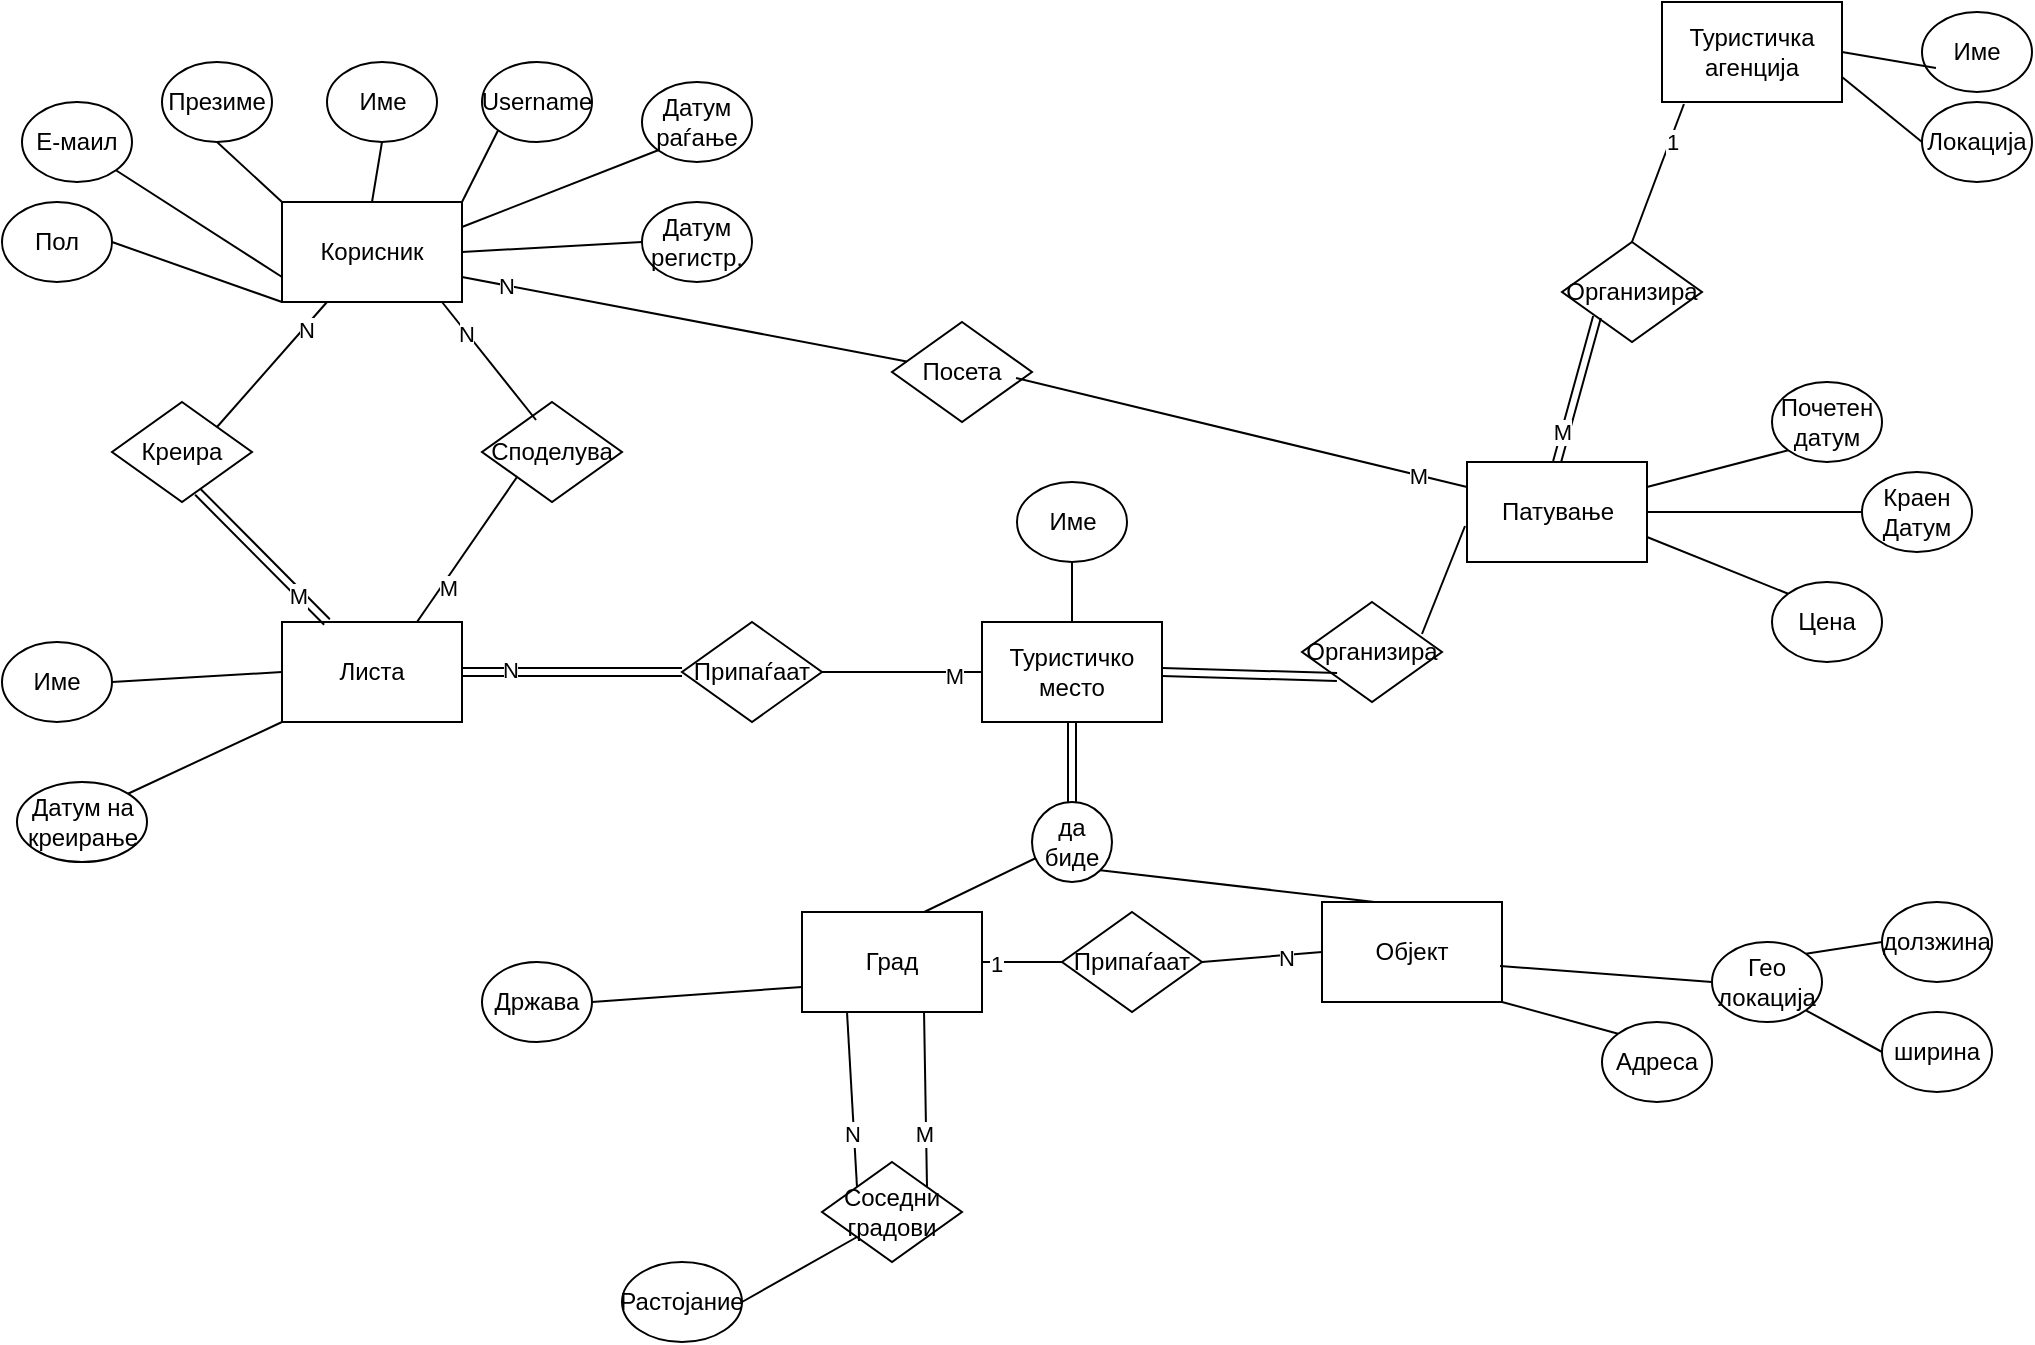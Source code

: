 <mxfile version="24.8.2">
  <diagram name="Page-1" id="xb7ROI2YWN3VlPE44QEm">
    <mxGraphModel dx="779" dy="608" grid="1" gridSize="10" guides="1" tooltips="1" connect="1" arrows="1" fold="1" page="1" pageScale="1" pageWidth="850" pageHeight="1100" math="0" shadow="0">
      <root>
        <mxCell id="0" />
        <mxCell id="1" parent="0" />
        <mxCell id="wCN2Pezj-w0rMFxSmSeM-1" value="Корисник" style="rounded=0;whiteSpace=wrap;html=1;" parent="1" vertex="1">
          <mxGeometry x="200" y="110" width="90" height="50" as="geometry" />
        </mxCell>
        <mxCell id="wCN2Pezj-w0rMFxSmSeM-2" value="" style="endArrow=none;html=1;rounded=0;exitX=0;exitY=0;exitDx=0;exitDy=0;entryX=0.5;entryY=1;entryDx=0;entryDy=0;" parent="1" source="wCN2Pezj-w0rMFxSmSeM-1" target="wCN2Pezj-w0rMFxSmSeM-10" edge="1">
          <mxGeometry width="50" height="50" relative="1" as="geometry">
            <mxPoint x="260" y="340" as="sourcePoint" />
            <mxPoint x="177" y="68.8" as="targetPoint" />
          </mxGeometry>
        </mxCell>
        <mxCell id="wCN2Pezj-w0rMFxSmSeM-5" value="Име" style="ellipse;whiteSpace=wrap;html=1;" parent="1" vertex="1">
          <mxGeometry x="222.5" y="40" width="55" height="40" as="geometry" />
        </mxCell>
        <mxCell id="wCN2Pezj-w0rMFxSmSeM-7" value="" style="endArrow=none;html=1;rounded=0;entryX=0.5;entryY=1;entryDx=0;entryDy=0;exitX=0.5;exitY=0;exitDx=0;exitDy=0;" parent="1" source="wCN2Pezj-w0rMFxSmSeM-1" target="wCN2Pezj-w0rMFxSmSeM-5" edge="1">
          <mxGeometry width="50" height="50" relative="1" as="geometry">
            <mxPoint x="260" y="340" as="sourcePoint" />
            <mxPoint x="310" y="290" as="targetPoint" />
          </mxGeometry>
        </mxCell>
        <mxCell id="wCN2Pezj-w0rMFxSmSeM-10" value="Презиме" style="ellipse;whiteSpace=wrap;html=1;" parent="1" vertex="1">
          <mxGeometry x="140" y="40" width="55" height="40" as="geometry" />
        </mxCell>
        <mxCell id="wCN2Pezj-w0rMFxSmSeM-11" value="Username" style="ellipse;whiteSpace=wrap;html=1;" parent="1" vertex="1">
          <mxGeometry x="300" y="40" width="55" height="40" as="geometry" />
        </mxCell>
        <mxCell id="wCN2Pezj-w0rMFxSmSeM-12" value="" style="endArrow=none;html=1;rounded=0;entryX=0;entryY=1;entryDx=0;entryDy=0;exitX=1;exitY=0;exitDx=0;exitDy=0;" parent="1" source="wCN2Pezj-w0rMFxSmSeM-1" target="wCN2Pezj-w0rMFxSmSeM-11" edge="1">
          <mxGeometry width="50" height="50" relative="1" as="geometry">
            <mxPoint x="560" y="340" as="sourcePoint" />
            <mxPoint x="610" y="290" as="targetPoint" />
          </mxGeometry>
        </mxCell>
        <mxCell id="wCN2Pezj-w0rMFxSmSeM-13" value="Е-маил" style="ellipse;whiteSpace=wrap;html=1;" parent="1" vertex="1">
          <mxGeometry x="70" y="60" width="55" height="40" as="geometry" />
        </mxCell>
        <mxCell id="wCN2Pezj-w0rMFxSmSeM-15" value="" style="endArrow=none;html=1;rounded=0;entryX=1;entryY=1;entryDx=0;entryDy=0;exitX=0;exitY=0.75;exitDx=0;exitDy=0;" parent="1" source="wCN2Pezj-w0rMFxSmSeM-1" target="wCN2Pezj-w0rMFxSmSeM-13" edge="1">
          <mxGeometry width="50" height="50" relative="1" as="geometry">
            <mxPoint x="560" y="340" as="sourcePoint" />
            <mxPoint x="610" y="290" as="targetPoint" />
          </mxGeometry>
        </mxCell>
        <mxCell id="wCN2Pezj-w0rMFxSmSeM-16" value="Датум раѓање" style="ellipse;whiteSpace=wrap;html=1;" parent="1" vertex="1">
          <mxGeometry x="380" y="50" width="55" height="40" as="geometry" />
        </mxCell>
        <mxCell id="wCN2Pezj-w0rMFxSmSeM-17" value="Датум регистр." style="ellipse;whiteSpace=wrap;html=1;" parent="1" vertex="1">
          <mxGeometry x="380" y="110" width="55" height="40" as="geometry" />
        </mxCell>
        <mxCell id="wCN2Pezj-w0rMFxSmSeM-18" value="" style="endArrow=none;html=1;rounded=0;entryX=0;entryY=0.5;entryDx=0;entryDy=0;exitX=1;exitY=0.5;exitDx=0;exitDy=0;" parent="1" source="wCN2Pezj-w0rMFxSmSeM-1" target="wCN2Pezj-w0rMFxSmSeM-17" edge="1">
          <mxGeometry width="50" height="50" relative="1" as="geometry">
            <mxPoint x="560" y="340" as="sourcePoint" />
            <mxPoint x="610" y="290" as="targetPoint" />
          </mxGeometry>
        </mxCell>
        <mxCell id="wCN2Pezj-w0rMFxSmSeM-19" value="" style="endArrow=none;html=1;rounded=0;entryX=0;entryY=1;entryDx=0;entryDy=0;exitX=1;exitY=0.25;exitDx=0;exitDy=0;" parent="1" source="wCN2Pezj-w0rMFxSmSeM-1" target="wCN2Pezj-w0rMFxSmSeM-16" edge="1">
          <mxGeometry width="50" height="50" relative="1" as="geometry">
            <mxPoint x="560" y="340" as="sourcePoint" />
            <mxPoint x="610" y="290" as="targetPoint" />
          </mxGeometry>
        </mxCell>
        <mxCell id="wCN2Pezj-w0rMFxSmSeM-22" value="Пол" style="ellipse;whiteSpace=wrap;html=1;" parent="1" vertex="1">
          <mxGeometry x="60" y="110" width="55" height="40" as="geometry" />
        </mxCell>
        <mxCell id="wCN2Pezj-w0rMFxSmSeM-23" value="" style="endArrow=none;html=1;rounded=0;entryX=1;entryY=0.5;entryDx=0;entryDy=0;exitX=0;exitY=1;exitDx=0;exitDy=0;" parent="1" source="wCN2Pezj-w0rMFxSmSeM-1" target="wCN2Pezj-w0rMFxSmSeM-22" edge="1">
          <mxGeometry width="50" height="50" relative="1" as="geometry">
            <mxPoint x="560" y="340" as="sourcePoint" />
            <mxPoint x="610" y="290" as="targetPoint" />
          </mxGeometry>
        </mxCell>
        <mxCell id="wCN2Pezj-w0rMFxSmSeM-25" value="Листа" style="rounded=0;whiteSpace=wrap;html=1;" parent="1" vertex="1">
          <mxGeometry x="200" y="320" width="90" height="50" as="geometry" />
        </mxCell>
        <mxCell id="wCN2Pezj-w0rMFxSmSeM-26" value="Име" style="ellipse;whiteSpace=wrap;html=1;" parent="1" vertex="1">
          <mxGeometry x="60" y="330" width="55" height="40" as="geometry" />
        </mxCell>
        <mxCell id="wCN2Pezj-w0rMFxSmSeM-27" value="Датум на креирање" style="ellipse;whiteSpace=wrap;html=1;" parent="1" vertex="1">
          <mxGeometry x="67.5" y="400" width="65" height="40" as="geometry" />
        </mxCell>
        <mxCell id="wCN2Pezj-w0rMFxSmSeM-28" value="" style="endArrow=none;html=1;rounded=0;entryX=1;entryY=0.5;entryDx=0;entryDy=0;exitX=0;exitY=0.5;exitDx=0;exitDy=0;" parent="1" source="wCN2Pezj-w0rMFxSmSeM-25" target="wCN2Pezj-w0rMFxSmSeM-26" edge="1">
          <mxGeometry width="50" height="50" relative="1" as="geometry">
            <mxPoint x="560" y="330" as="sourcePoint" />
            <mxPoint x="610" y="280" as="targetPoint" />
          </mxGeometry>
        </mxCell>
        <mxCell id="wCN2Pezj-w0rMFxSmSeM-29" value="" style="endArrow=none;html=1;rounded=0;entryX=1;entryY=0;entryDx=0;entryDy=0;exitX=0;exitY=1;exitDx=0;exitDy=0;" parent="1" source="wCN2Pezj-w0rMFxSmSeM-25" target="wCN2Pezj-w0rMFxSmSeM-27" edge="1">
          <mxGeometry width="50" height="50" relative="1" as="geometry">
            <mxPoint x="210" y="315" as="sourcePoint" />
            <mxPoint x="97" y="326" as="targetPoint" />
          </mxGeometry>
        </mxCell>
        <mxCell id="wCN2Pezj-w0rMFxSmSeM-32" value="Креира" style="rhombus;whiteSpace=wrap;html=1;" parent="1" vertex="1">
          <mxGeometry x="115" y="210" width="70" height="50" as="geometry" />
        </mxCell>
        <mxCell id="wCN2Pezj-w0rMFxSmSeM-33" value="Споделува" style="rhombus;whiteSpace=wrap;html=1;" parent="1" vertex="1">
          <mxGeometry x="300" y="210" width="70" height="50" as="geometry" />
        </mxCell>
        <mxCell id="YcUPPbPRCtys39ClF-XO-22" value="" style="endArrow=none;html=1;rounded=0;exitX=0.386;exitY=0.18;exitDx=0;exitDy=0;exitPerimeter=0;" edge="1" parent="1" source="wCN2Pezj-w0rMFxSmSeM-33">
          <mxGeometry relative="1" as="geometry">
            <mxPoint x="510" y="310" as="sourcePoint" />
            <mxPoint x="280" y="160" as="targetPoint" />
          </mxGeometry>
        </mxCell>
        <mxCell id="YcUPPbPRCtys39ClF-XO-31" value="N" style="edgeLabel;html=1;align=center;verticalAlign=middle;resizable=0;points=[];" vertex="1" connectable="0" parent="YcUPPbPRCtys39ClF-XO-22">
          <mxGeometry x="0.487" y="1" relative="1" as="geometry">
            <mxPoint as="offset" />
          </mxGeometry>
        </mxCell>
        <mxCell id="YcUPPbPRCtys39ClF-XO-25" value="" style="endArrow=none;html=1;rounded=0;exitX=1;exitY=0;exitDx=0;exitDy=0;entryX=0.25;entryY=1;entryDx=0;entryDy=0;" edge="1" parent="1" source="wCN2Pezj-w0rMFxSmSeM-32" target="wCN2Pezj-w0rMFxSmSeM-1">
          <mxGeometry relative="1" as="geometry">
            <mxPoint x="510" y="310" as="sourcePoint" />
            <mxPoint x="670" y="310" as="targetPoint" />
          </mxGeometry>
        </mxCell>
        <mxCell id="YcUPPbPRCtys39ClF-XO-32" value="N" style="edgeLabel;html=1;align=center;verticalAlign=middle;resizable=0;points=[];" vertex="1" connectable="0" parent="YcUPPbPRCtys39ClF-XO-25">
          <mxGeometry x="0.581" y="-1" relative="1" as="geometry">
            <mxPoint as="offset" />
          </mxGeometry>
        </mxCell>
        <mxCell id="YcUPPbPRCtys39ClF-XO-33" value="" style="shape=link;html=1;rounded=0;exitX=0.614;exitY=0.9;exitDx=0;exitDy=0;exitPerimeter=0;entryX=0.25;entryY=0;entryDx=0;entryDy=0;" edge="1" parent="1" source="wCN2Pezj-w0rMFxSmSeM-32" target="wCN2Pezj-w0rMFxSmSeM-25">
          <mxGeometry relative="1" as="geometry">
            <mxPoint x="510" y="310" as="sourcePoint" />
            <mxPoint x="670" y="310" as="targetPoint" />
          </mxGeometry>
        </mxCell>
        <mxCell id="YcUPPbPRCtys39ClF-XO-35" value="M" style="edgeLabel;html=1;align=center;verticalAlign=middle;resizable=0;points=[];" vertex="1" connectable="0" parent="YcUPPbPRCtys39ClF-XO-33">
          <mxGeometry x="0.575" y="-1" relative="1" as="geometry">
            <mxPoint as="offset" />
          </mxGeometry>
        </mxCell>
        <mxCell id="YcUPPbPRCtys39ClF-XO-36" value="" style="endArrow=none;html=1;rounded=0;exitX=0;exitY=1;exitDx=0;exitDy=0;entryX=0.75;entryY=0;entryDx=0;entryDy=0;" edge="1" parent="1" source="wCN2Pezj-w0rMFxSmSeM-33" target="wCN2Pezj-w0rMFxSmSeM-25">
          <mxGeometry relative="1" as="geometry">
            <mxPoint x="510" y="310" as="sourcePoint" />
            <mxPoint x="670" y="310" as="targetPoint" />
          </mxGeometry>
        </mxCell>
        <mxCell id="YcUPPbPRCtys39ClF-XO-38" value="M" style="edgeLabel;html=1;align=center;verticalAlign=middle;resizable=0;points=[];" vertex="1" connectable="0" parent="YcUPPbPRCtys39ClF-XO-36">
          <mxGeometry x="0.464" y="3" relative="1" as="geometry">
            <mxPoint x="-1" as="offset" />
          </mxGeometry>
        </mxCell>
        <mxCell id="YcUPPbPRCtys39ClF-XO-39" value="Туристичко место" style="rounded=0;whiteSpace=wrap;html=1;" vertex="1" parent="1">
          <mxGeometry x="550" y="320" width="90" height="50" as="geometry" />
        </mxCell>
        <mxCell id="YcUPPbPRCtys39ClF-XO-40" value="" style="shape=link;html=1;rounded=0;entryX=0.5;entryY=1;entryDx=0;entryDy=0;exitX=0.5;exitY=0;exitDx=0;exitDy=0;" edge="1" parent="1" source="YcUPPbPRCtys39ClF-XO-43" target="YcUPPbPRCtys39ClF-XO-39">
          <mxGeometry relative="1" as="geometry">
            <mxPoint x="655" y="450" as="sourcePoint" />
            <mxPoint x="670" y="310" as="targetPoint" />
          </mxGeometry>
        </mxCell>
        <mxCell id="YcUPPbPRCtys39ClF-XO-43" value="да биде" style="ellipse;whiteSpace=wrap;html=1;align=center;" vertex="1" parent="1">
          <mxGeometry x="575" y="410" width="40" height="40" as="geometry" />
        </mxCell>
        <mxCell id="YcUPPbPRCtys39ClF-XO-44" value="" style="endArrow=none;html=1;rounded=0;entryX=0.05;entryY=0.7;entryDx=0;entryDy=0;entryPerimeter=0;exitX=0.633;exitY=0.04;exitDx=0;exitDy=0;exitPerimeter=0;" edge="1" parent="1" source="YcUPPbPRCtys39ClF-XO-51" target="YcUPPbPRCtys39ClF-XO-43">
          <mxGeometry relative="1" as="geometry">
            <mxPoint x="557.5" y="470" as="sourcePoint" />
            <mxPoint x="670" y="410" as="targetPoint" />
          </mxGeometry>
        </mxCell>
        <mxCell id="YcUPPbPRCtys39ClF-XO-47" value="" style="endArrow=none;html=1;rounded=0;entryX=1;entryY=1;entryDx=0;entryDy=0;exitX=0.389;exitY=0.02;exitDx=0;exitDy=0;exitPerimeter=0;" edge="1" parent="1" source="YcUPPbPRCtys39ClF-XO-52" target="YcUPPbPRCtys39ClF-XO-43">
          <mxGeometry relative="1" as="geometry">
            <mxPoint x="738.234" y="475.729" as="sourcePoint" />
            <mxPoint x="647" y="448" as="targetPoint" />
          </mxGeometry>
        </mxCell>
        <mxCell id="YcUPPbPRCtys39ClF-XO-49" value="Адреса" style="ellipse;whiteSpace=wrap;html=1;" vertex="1" parent="1">
          <mxGeometry x="860" y="520" width="55" height="40" as="geometry" />
        </mxCell>
        <mxCell id="YcUPPbPRCtys39ClF-XO-50" value="Гео локација" style="ellipse;whiteSpace=wrap;html=1;" vertex="1" parent="1">
          <mxGeometry x="915" y="480" width="55" height="40" as="geometry" />
        </mxCell>
        <mxCell id="YcUPPbPRCtys39ClF-XO-51" value="Град" style="rounded=0;whiteSpace=wrap;html=1;" vertex="1" parent="1">
          <mxGeometry x="460" y="465" width="90" height="50" as="geometry" />
        </mxCell>
        <mxCell id="YcUPPbPRCtys39ClF-XO-52" value="Објект" style="rounded=0;whiteSpace=wrap;html=1;" vertex="1" parent="1">
          <mxGeometry x="720" y="460" width="90" height="50" as="geometry" />
        </mxCell>
        <mxCell id="YcUPPbPRCtys39ClF-XO-54" value="" style="endArrow=none;html=1;rounded=0;entryX=1;entryY=1;entryDx=0;entryDy=0;exitX=0;exitY=0;exitDx=0;exitDy=0;" edge="1" parent="1" source="YcUPPbPRCtys39ClF-XO-49" target="YcUPPbPRCtys39ClF-XO-52">
          <mxGeometry relative="1" as="geometry">
            <mxPoint x="786" y="484" as="sourcePoint" />
            <mxPoint x="689" y="464" as="targetPoint" />
          </mxGeometry>
        </mxCell>
        <mxCell id="YcUPPbPRCtys39ClF-XO-55" value="" style="endArrow=none;html=1;rounded=0;entryX=0;entryY=0.5;entryDx=0;entryDy=0;exitX=0.989;exitY=0.64;exitDx=0;exitDy=0;exitPerimeter=0;" edge="1" parent="1" source="YcUPPbPRCtys39ClF-XO-52" target="YcUPPbPRCtys39ClF-XO-50">
          <mxGeometry relative="1" as="geometry">
            <mxPoint x="796" y="494" as="sourcePoint" />
            <mxPoint x="699" y="474" as="targetPoint" />
          </mxGeometry>
        </mxCell>
        <mxCell id="YcUPPbPRCtys39ClF-XO-56" value="" style="endArrow=none;html=1;rounded=0;exitX=1;exitY=0;exitDx=0;exitDy=0;entryX=0;entryY=0.5;entryDx=0;entryDy=0;" edge="1" parent="1" source="YcUPPbPRCtys39ClF-XO-50" target="YcUPPbPRCtys39ClF-XO-58">
          <mxGeometry relative="1" as="geometry">
            <mxPoint x="806" y="504" as="sourcePoint" />
            <mxPoint x="1010" y="480" as="targetPoint" />
          </mxGeometry>
        </mxCell>
        <mxCell id="YcUPPbPRCtys39ClF-XO-57" value="" style="endArrow=none;html=1;rounded=0;exitX=1;exitY=1;exitDx=0;exitDy=0;entryX=0;entryY=0.5;entryDx=0;entryDy=0;" edge="1" parent="1" source="YcUPPbPRCtys39ClF-XO-50" target="YcUPPbPRCtys39ClF-XO-59">
          <mxGeometry relative="1" as="geometry">
            <mxPoint x="816" y="514" as="sourcePoint" />
            <mxPoint x="1000" y="550" as="targetPoint" />
          </mxGeometry>
        </mxCell>
        <mxCell id="YcUPPbPRCtys39ClF-XO-58" value="долзжина" style="ellipse;whiteSpace=wrap;html=1;" vertex="1" parent="1">
          <mxGeometry x="1000" y="460" width="55" height="40" as="geometry" />
        </mxCell>
        <mxCell id="YcUPPbPRCtys39ClF-XO-59" value="ширина" style="ellipse;whiteSpace=wrap;html=1;" vertex="1" parent="1">
          <mxGeometry x="1000" y="515" width="55" height="40" as="geometry" />
        </mxCell>
        <mxCell id="YcUPPbPRCtys39ClF-XO-62" value="Држава" style="ellipse;whiteSpace=wrap;html=1;" vertex="1" parent="1">
          <mxGeometry x="300" y="490" width="55" height="40" as="geometry" />
        </mxCell>
        <mxCell id="YcUPPbPRCtys39ClF-XO-63" value="Припаѓаат" style="rhombus;whiteSpace=wrap;html=1;" vertex="1" parent="1">
          <mxGeometry x="590" y="465" width="70" height="50" as="geometry" />
        </mxCell>
        <mxCell id="YcUPPbPRCtys39ClF-XO-64" value="" style="endArrow=none;html=1;rounded=0;exitX=1;exitY=0.5;exitDx=0;exitDy=0;entryX=0;entryY=0.5;entryDx=0;entryDy=0;" edge="1" parent="1" source="YcUPPbPRCtys39ClF-XO-63" target="YcUPPbPRCtys39ClF-XO-52">
          <mxGeometry relative="1" as="geometry">
            <mxPoint x="510" y="420" as="sourcePoint" />
            <mxPoint x="670" y="420" as="targetPoint" />
          </mxGeometry>
        </mxCell>
        <mxCell id="YcUPPbPRCtys39ClF-XO-66" value="N" style="edgeLabel;html=1;align=center;verticalAlign=middle;resizable=0;points=[];" vertex="1" connectable="0" parent="YcUPPbPRCtys39ClF-XO-64">
          <mxGeometry x="0.397" y="-1" relative="1" as="geometry">
            <mxPoint as="offset" />
          </mxGeometry>
        </mxCell>
        <mxCell id="YcUPPbPRCtys39ClF-XO-67" value="" style="endArrow=none;html=1;rounded=0;exitX=1;exitY=0.5;exitDx=0;exitDy=0;entryX=0;entryY=0.5;entryDx=0;entryDy=0;" edge="1" parent="1" source="YcUPPbPRCtys39ClF-XO-51" target="YcUPPbPRCtys39ClF-XO-63">
          <mxGeometry relative="1" as="geometry">
            <mxPoint x="510" y="420" as="sourcePoint" />
            <mxPoint x="670" y="420" as="targetPoint" />
          </mxGeometry>
        </mxCell>
        <mxCell id="YcUPPbPRCtys39ClF-XO-68" value="1" style="edgeLabel;html=1;align=center;verticalAlign=middle;resizable=0;points=[];" vertex="1" connectable="0" parent="YcUPPbPRCtys39ClF-XO-67">
          <mxGeometry x="-0.65" y="-1" relative="1" as="geometry">
            <mxPoint as="offset" />
          </mxGeometry>
        </mxCell>
        <mxCell id="YcUPPbPRCtys39ClF-XO-69" value="" style="endArrow=none;html=1;rounded=0;exitX=0.25;exitY=1;exitDx=0;exitDy=0;entryX=0;entryY=0;entryDx=0;entryDy=0;" edge="1" parent="1" source="YcUPPbPRCtys39ClF-XO-51" target="YcUPPbPRCtys39ClF-XO-73">
          <mxGeometry relative="1" as="geometry">
            <mxPoint x="710" y="500" as="sourcePoint" />
            <mxPoint x="483" y="580" as="targetPoint" />
          </mxGeometry>
        </mxCell>
        <mxCell id="YcUPPbPRCtys39ClF-XO-70" value="N" style="edgeLabel;html=1;align=center;verticalAlign=middle;resizable=0;points=[];" vertex="1" connectable="0" parent="YcUPPbPRCtys39ClF-XO-69">
          <mxGeometry x="0.397" y="-1" relative="1" as="geometry">
            <mxPoint as="offset" />
          </mxGeometry>
        </mxCell>
        <mxCell id="YcUPPbPRCtys39ClF-XO-71" value="" style="endArrow=none;html=1;rounded=0;exitX=0.678;exitY=1;exitDx=0;exitDy=0;exitPerimeter=0;entryX=1;entryY=0;entryDx=0;entryDy=0;" edge="1" parent="1" source="YcUPPbPRCtys39ClF-XO-51" target="YcUPPbPRCtys39ClF-XO-73">
          <mxGeometry relative="1" as="geometry">
            <mxPoint x="720" y="510" as="sourcePoint" />
            <mxPoint x="521" y="590" as="targetPoint" />
          </mxGeometry>
        </mxCell>
        <mxCell id="YcUPPbPRCtys39ClF-XO-72" value="M" style="edgeLabel;html=1;align=center;verticalAlign=middle;resizable=0;points=[];" vertex="1" connectable="0" parent="YcUPPbPRCtys39ClF-XO-71">
          <mxGeometry x="0.397" y="-1" relative="1" as="geometry">
            <mxPoint as="offset" />
          </mxGeometry>
        </mxCell>
        <mxCell id="YcUPPbPRCtys39ClF-XO-73" value="Соседни градови" style="rhombus;whiteSpace=wrap;html=1;" vertex="1" parent="1">
          <mxGeometry x="470" y="590" width="70" height="50" as="geometry" />
        </mxCell>
        <mxCell id="YcUPPbPRCtys39ClF-XO-74" value="Растојание" style="ellipse;whiteSpace=wrap;html=1;" vertex="1" parent="1">
          <mxGeometry x="370" y="640" width="60" height="40" as="geometry" />
        </mxCell>
        <mxCell id="YcUPPbPRCtys39ClF-XO-76" value="" style="endArrow=none;html=1;rounded=0;entryX=0;entryY=0.75;entryDx=0;entryDy=0;exitX=1;exitY=0.5;exitDx=0;exitDy=0;" edge="1" parent="1" source="YcUPPbPRCtys39ClF-XO-62" target="YcUPPbPRCtys39ClF-XO-51">
          <mxGeometry width="50" height="50" relative="1" as="geometry">
            <mxPoint x="220" y="365" as="sourcePoint" />
            <mxPoint x="135" y="370" as="targetPoint" />
          </mxGeometry>
        </mxCell>
        <mxCell id="YcUPPbPRCtys39ClF-XO-77" value="" style="endArrow=none;html=1;rounded=0;entryX=1;entryY=0.5;entryDx=0;entryDy=0;exitX=0;exitY=1;exitDx=0;exitDy=0;" edge="1" parent="1" source="YcUPPbPRCtys39ClF-XO-73" target="YcUPPbPRCtys39ClF-XO-74">
          <mxGeometry width="50" height="50" relative="1" as="geometry">
            <mxPoint x="230" y="375" as="sourcePoint" />
            <mxPoint x="145" y="380" as="targetPoint" />
          </mxGeometry>
        </mxCell>
        <mxCell id="YcUPPbPRCtys39ClF-XO-78" value="Припаѓаат" style="rhombus;whiteSpace=wrap;html=1;" vertex="1" parent="1">
          <mxGeometry x="400" y="320" width="70" height="50" as="geometry" />
        </mxCell>
        <mxCell id="YcUPPbPRCtys39ClF-XO-79" value="" style="shape=link;html=1;rounded=0;exitX=0;exitY=0.5;exitDx=0;exitDy=0;entryX=1;entryY=0.5;entryDx=0;entryDy=0;" edge="1" parent="1" source="YcUPPbPRCtys39ClF-XO-78" target="wCN2Pezj-w0rMFxSmSeM-25">
          <mxGeometry relative="1" as="geometry">
            <mxPoint x="168" y="265" as="sourcePoint" />
            <mxPoint x="233" y="330" as="targetPoint" />
          </mxGeometry>
        </mxCell>
        <mxCell id="YcUPPbPRCtys39ClF-XO-80" value="N" style="edgeLabel;html=1;align=center;verticalAlign=middle;resizable=0;points=[];" vertex="1" connectable="0" parent="YcUPPbPRCtys39ClF-XO-79">
          <mxGeometry x="0.575" y="-1" relative="1" as="geometry">
            <mxPoint as="offset" />
          </mxGeometry>
        </mxCell>
        <mxCell id="YcUPPbPRCtys39ClF-XO-81" value="" style="endArrow=none;html=1;rounded=0;exitX=0;exitY=0.5;exitDx=0;exitDy=0;entryX=1;entryY=0.5;entryDx=0;entryDy=0;" edge="1" parent="1" source="YcUPPbPRCtys39ClF-XO-39" target="YcUPPbPRCtys39ClF-XO-78">
          <mxGeometry relative="1" as="geometry">
            <mxPoint x="328" y="258" as="sourcePoint" />
            <mxPoint x="278" y="330" as="targetPoint" />
          </mxGeometry>
        </mxCell>
        <mxCell id="YcUPPbPRCtys39ClF-XO-83" value="M" style="edgeLabel;html=1;align=center;verticalAlign=middle;resizable=0;points=[];" vertex="1" connectable="0" parent="YcUPPbPRCtys39ClF-XO-81">
          <mxGeometry x="-0.643" y="2" relative="1" as="geometry">
            <mxPoint as="offset" />
          </mxGeometry>
        </mxCell>
        <mxCell id="YcUPPbPRCtys39ClF-XO-84" value="Туристичка агенција" style="rounded=0;whiteSpace=wrap;html=1;" vertex="1" parent="1">
          <mxGeometry x="890" y="10" width="90" height="50" as="geometry" />
        </mxCell>
        <mxCell id="YcUPPbPRCtys39ClF-XO-85" value="Име" style="ellipse;whiteSpace=wrap;html=1;" vertex="1" parent="1">
          <mxGeometry x="1020" y="15" width="55" height="40" as="geometry" />
        </mxCell>
        <mxCell id="YcUPPbPRCtys39ClF-XO-86" value="Локација" style="ellipse;whiteSpace=wrap;html=1;" vertex="1" parent="1">
          <mxGeometry x="1020" y="60" width="55" height="40" as="geometry" />
        </mxCell>
        <mxCell id="YcUPPbPRCtys39ClF-XO-87" value="" style="endArrow=none;html=1;rounded=0;entryX=0.127;entryY=0.7;entryDx=0;entryDy=0;exitX=1;exitY=0.5;exitDx=0;exitDy=0;entryPerimeter=0;" edge="1" parent="1" source="YcUPPbPRCtys39ClF-XO-84" target="YcUPPbPRCtys39ClF-XO-85">
          <mxGeometry width="50" height="50" relative="1" as="geometry">
            <mxPoint x="300" y="120" as="sourcePoint" />
            <mxPoint x="318" y="84" as="targetPoint" />
          </mxGeometry>
        </mxCell>
        <mxCell id="YcUPPbPRCtys39ClF-XO-88" value="" style="endArrow=none;html=1;rounded=0;entryX=0;entryY=0.5;entryDx=0;entryDy=0;exitX=1;exitY=0.75;exitDx=0;exitDy=0;" edge="1" parent="1" source="YcUPPbPRCtys39ClF-XO-84" target="YcUPPbPRCtys39ClF-XO-86">
          <mxGeometry width="50" height="50" relative="1" as="geometry">
            <mxPoint x="965" y="105" as="sourcePoint" />
            <mxPoint x="1000" y="70" as="targetPoint" />
          </mxGeometry>
        </mxCell>
        <mxCell id="YcUPPbPRCtys39ClF-XO-90" value="Организира" style="rhombus;whiteSpace=wrap;html=1;" vertex="1" parent="1">
          <mxGeometry x="840" y="130" width="70" height="50" as="geometry" />
        </mxCell>
        <mxCell id="YcUPPbPRCtys39ClF-XO-91" value="" style="shape=link;html=1;rounded=0;exitX=0;exitY=1;exitDx=0;exitDy=0;entryX=0.5;entryY=0;entryDx=0;entryDy=0;" edge="1" parent="1" source="YcUPPbPRCtys39ClF-XO-90" target="YcUPPbPRCtys39ClF-XO-95">
          <mxGeometry relative="1" as="geometry">
            <mxPoint x="410" y="355" as="sourcePoint" />
            <mxPoint x="300" y="355" as="targetPoint" />
          </mxGeometry>
        </mxCell>
        <mxCell id="YcUPPbPRCtys39ClF-XO-97" value="М" style="edgeLabel;html=1;align=center;verticalAlign=middle;resizable=0;points=[];" vertex="1" connectable="0" parent="YcUPPbPRCtys39ClF-XO-91">
          <mxGeometry x="0.598" y="-2" relative="1" as="geometry">
            <mxPoint as="offset" />
          </mxGeometry>
        </mxCell>
        <mxCell id="YcUPPbPRCtys39ClF-XO-93" value="" style="endArrow=none;html=1;rounded=0;entryX=0.122;entryY=1.02;entryDx=0;entryDy=0;entryPerimeter=0;exitX=0.5;exitY=0;exitDx=0;exitDy=0;" edge="1" parent="1" source="YcUPPbPRCtys39ClF-XO-90" target="YcUPPbPRCtys39ClF-XO-84">
          <mxGeometry relative="1" as="geometry">
            <mxPoint x="893" y="143" as="sourcePoint" />
            <mxPoint x="480" y="355" as="targetPoint" />
          </mxGeometry>
        </mxCell>
        <mxCell id="YcUPPbPRCtys39ClF-XO-96" value="1" style="edgeLabel;html=1;align=center;verticalAlign=middle;resizable=0;points=[];" vertex="1" connectable="0" parent="YcUPPbPRCtys39ClF-XO-93">
          <mxGeometry x="0.483" y="-1" relative="1" as="geometry">
            <mxPoint as="offset" />
          </mxGeometry>
        </mxCell>
        <mxCell id="YcUPPbPRCtys39ClF-XO-95" value="Патување" style="rounded=0;whiteSpace=wrap;html=1;" vertex="1" parent="1">
          <mxGeometry x="792.5" y="240" width="90" height="50" as="geometry" />
        </mxCell>
        <mxCell id="YcUPPbPRCtys39ClF-XO-98" value="Организира" style="rhombus;whiteSpace=wrap;html=1;" vertex="1" parent="1">
          <mxGeometry x="710" y="310" width="70" height="50" as="geometry" />
        </mxCell>
        <mxCell id="YcUPPbPRCtys39ClF-XO-99" value="" style="shape=link;html=1;rounded=0;exitX=0;exitY=1;exitDx=0;exitDy=0;entryX=1;entryY=0.5;entryDx=0;entryDy=0;" edge="1" parent="1" source="YcUPPbPRCtys39ClF-XO-98" target="YcUPPbPRCtys39ClF-XO-39">
          <mxGeometry relative="1" as="geometry">
            <mxPoint x="818" y="198" as="sourcePoint" />
            <mxPoint x="755" y="241" as="targetPoint" />
          </mxGeometry>
        </mxCell>
        <mxCell id="YcUPPbPRCtys39ClF-XO-101" value="" style="endArrow=none;html=1;rounded=0;entryX=0.857;entryY=0.32;entryDx=0;entryDy=0;exitX=-0.011;exitY=0.64;exitDx=0;exitDy=0;entryPerimeter=0;exitPerimeter=0;" edge="1" parent="1" source="YcUPPbPRCtys39ClF-XO-95" target="YcUPPbPRCtys39ClF-XO-98">
          <mxGeometry relative="1" as="geometry">
            <mxPoint x="870" y="470" as="sourcePoint" />
            <mxPoint x="820" y="483" as="targetPoint" />
          </mxGeometry>
        </mxCell>
        <mxCell id="YcUPPbPRCtys39ClF-XO-102" value="Почетен датум" style="ellipse;whiteSpace=wrap;html=1;" vertex="1" parent="1">
          <mxGeometry x="945" y="200" width="55" height="40" as="geometry" />
        </mxCell>
        <mxCell id="YcUPPbPRCtys39ClF-XO-103" value="Цена" style="ellipse;whiteSpace=wrap;html=1;" vertex="1" parent="1">
          <mxGeometry x="945" y="300" width="55" height="40" as="geometry" />
        </mxCell>
        <mxCell id="YcUPPbPRCtys39ClF-XO-104" value="Краен Датум" style="ellipse;whiteSpace=wrap;html=1;" vertex="1" parent="1">
          <mxGeometry x="990" y="245" width="55" height="40" as="geometry" />
        </mxCell>
        <mxCell id="YcUPPbPRCtys39ClF-XO-105" value="" style="endArrow=none;html=1;rounded=0;entryX=0;entryY=1;entryDx=0;entryDy=0;exitX=1;exitY=0.25;exitDx=0;exitDy=0;" edge="1" parent="1" source="YcUPPbPRCtys39ClF-XO-95" target="YcUPPbPRCtys39ClF-XO-102">
          <mxGeometry width="50" height="50" relative="1" as="geometry">
            <mxPoint x="300" y="120" as="sourcePoint" />
            <mxPoint x="318" y="84" as="targetPoint" />
          </mxGeometry>
        </mxCell>
        <mxCell id="YcUPPbPRCtys39ClF-XO-106" value="" style="endArrow=none;html=1;rounded=0;entryX=0;entryY=0.5;entryDx=0;entryDy=0;exitX=1;exitY=0.5;exitDx=0;exitDy=0;" edge="1" parent="1" source="YcUPPbPRCtys39ClF-XO-95" target="YcUPPbPRCtys39ClF-XO-104">
          <mxGeometry width="50" height="50" relative="1" as="geometry">
            <mxPoint x="893" y="263" as="sourcePoint" />
            <mxPoint x="963" y="244" as="targetPoint" />
          </mxGeometry>
        </mxCell>
        <mxCell id="YcUPPbPRCtys39ClF-XO-107" value="" style="endArrow=none;html=1;rounded=0;entryX=0;entryY=0;entryDx=0;entryDy=0;exitX=1;exitY=0.75;exitDx=0;exitDy=0;" edge="1" parent="1" source="YcUPPbPRCtys39ClF-XO-95" target="YcUPPbPRCtys39ClF-XO-103">
          <mxGeometry width="50" height="50" relative="1" as="geometry">
            <mxPoint x="893" y="275" as="sourcePoint" />
            <mxPoint x="1000" y="275" as="targetPoint" />
          </mxGeometry>
        </mxCell>
        <mxCell id="YcUPPbPRCtys39ClF-XO-108" value="Посета" style="rhombus;whiteSpace=wrap;html=1;" vertex="1" parent="1">
          <mxGeometry x="505" y="170" width="70" height="50" as="geometry" />
        </mxCell>
        <mxCell id="YcUPPbPRCtys39ClF-XO-109" value="" style="endArrow=none;html=1;rounded=0;exitX=0.886;exitY=0.56;exitDx=0;exitDy=0;entryX=0;entryY=0.25;entryDx=0;entryDy=0;exitPerimeter=0;" edge="1" parent="1" source="YcUPPbPRCtys39ClF-XO-108" target="YcUPPbPRCtys39ClF-XO-95">
          <mxGeometry relative="1" as="geometry">
            <mxPoint x="328" y="258" as="sourcePoint" />
            <mxPoint x="278" y="330" as="targetPoint" />
          </mxGeometry>
        </mxCell>
        <mxCell id="YcUPPbPRCtys39ClF-XO-111" value="М" style="edgeLabel;html=1;align=center;verticalAlign=middle;resizable=0;points=[];" vertex="1" connectable="0" parent="YcUPPbPRCtys39ClF-XO-109">
          <mxGeometry x="0.781" relative="1" as="geometry">
            <mxPoint as="offset" />
          </mxGeometry>
        </mxCell>
        <mxCell id="YcUPPbPRCtys39ClF-XO-112" value="" style="endArrow=none;html=1;rounded=0;exitX=1;exitY=0.75;exitDx=0;exitDy=0;" edge="1" parent="1" source="wCN2Pezj-w0rMFxSmSeM-1" target="YcUPPbPRCtys39ClF-XO-108">
          <mxGeometry relative="1" as="geometry">
            <mxPoint x="597" y="213" as="sourcePoint" />
            <mxPoint x="803" y="263" as="targetPoint" />
          </mxGeometry>
        </mxCell>
        <mxCell id="YcUPPbPRCtys39ClF-XO-114" value="N" style="edgeLabel;html=1;align=center;verticalAlign=middle;resizable=0;points=[];" vertex="1" connectable="0" parent="YcUPPbPRCtys39ClF-XO-112">
          <mxGeometry x="-0.805" relative="1" as="geometry">
            <mxPoint as="offset" />
          </mxGeometry>
        </mxCell>
        <mxCell id="YcUPPbPRCtys39ClF-XO-115" value="Име" style="ellipse;whiteSpace=wrap;html=1;" vertex="1" parent="1">
          <mxGeometry x="567.5" y="250" width="55" height="40" as="geometry" />
        </mxCell>
        <mxCell id="YcUPPbPRCtys39ClF-XO-116" value="" style="endArrow=none;html=1;rounded=0;entryX=0.5;entryY=1;entryDx=0;entryDy=0;exitX=0.5;exitY=0;exitDx=0;exitDy=0;" edge="1" parent="1" source="YcUPPbPRCtys39ClF-XO-39" target="YcUPPbPRCtys39ClF-XO-115">
          <mxGeometry relative="1" as="geometry">
            <mxPoint x="527" y="477" as="sourcePoint" />
            <mxPoint x="587" y="448" as="targetPoint" />
          </mxGeometry>
        </mxCell>
      </root>
    </mxGraphModel>
  </diagram>
</mxfile>
